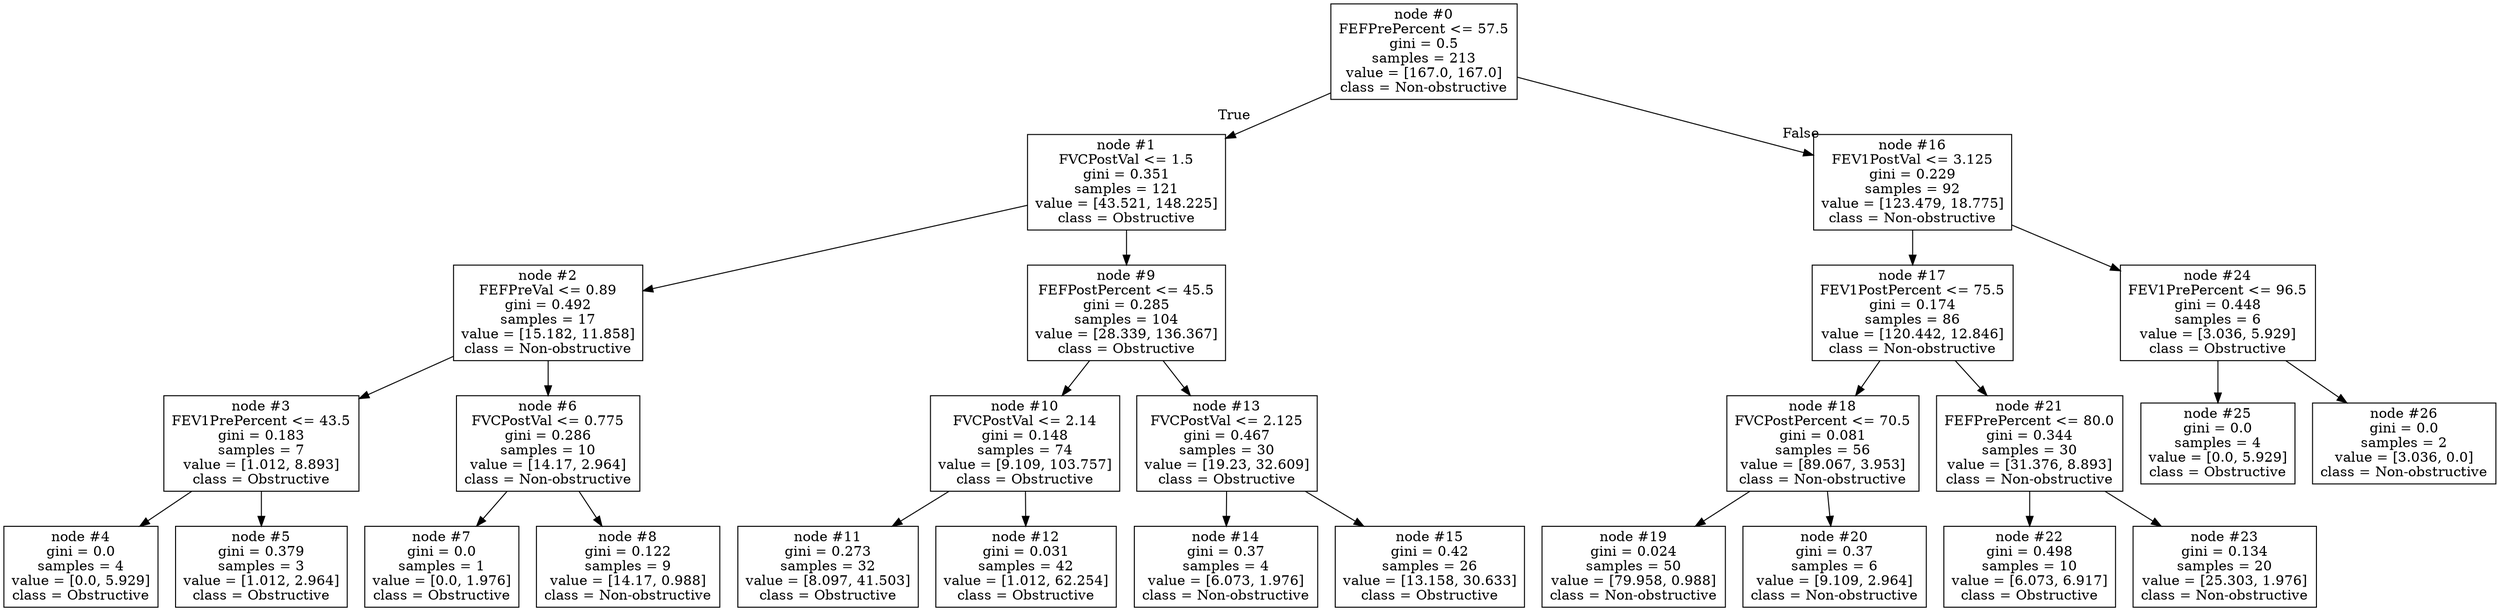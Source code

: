 digraph Tree {
node [shape=box] ;
0 [label="node #0\nFEFPrePercent <= 57.5\ngini = 0.5\nsamples = 213\nvalue = [167.0, 167.0]\nclass = Non-obstructive"] ;
1 [label="node #1\nFVCPostVal <= 1.5\ngini = 0.351\nsamples = 121\nvalue = [43.521, 148.225]\nclass = Obstructive"] ;
0 -> 1 [labeldistance=2.5, labelangle=45, headlabel="True"] ;
2 [label="node #2\nFEFPreVal <= 0.89\ngini = 0.492\nsamples = 17\nvalue = [15.182, 11.858]\nclass = Non-obstructive"] ;
1 -> 2 ;
3 [label="node #3\nFEV1PrePercent <= 43.5\ngini = 0.183\nsamples = 7\nvalue = [1.012, 8.893]\nclass = Obstructive"] ;
2 -> 3 ;
4 [label="node #4\ngini = 0.0\nsamples = 4\nvalue = [0.0, 5.929]\nclass = Obstructive"] ;
3 -> 4 ;
5 [label="node #5\ngini = 0.379\nsamples = 3\nvalue = [1.012, 2.964]\nclass = Obstructive"] ;
3 -> 5 ;
6 [label="node #6\nFVCPostVal <= 0.775\ngini = 0.286\nsamples = 10\nvalue = [14.17, 2.964]\nclass = Non-obstructive"] ;
2 -> 6 ;
7 [label="node #7\ngini = 0.0\nsamples = 1\nvalue = [0.0, 1.976]\nclass = Obstructive"] ;
6 -> 7 ;
8 [label="node #8\ngini = 0.122\nsamples = 9\nvalue = [14.17, 0.988]\nclass = Non-obstructive"] ;
6 -> 8 ;
9 [label="node #9\nFEFPostPercent <= 45.5\ngini = 0.285\nsamples = 104\nvalue = [28.339, 136.367]\nclass = Obstructive"] ;
1 -> 9 ;
10 [label="node #10\nFVCPostVal <= 2.14\ngini = 0.148\nsamples = 74\nvalue = [9.109, 103.757]\nclass = Obstructive"] ;
9 -> 10 ;
11 [label="node #11\ngini = 0.273\nsamples = 32\nvalue = [8.097, 41.503]\nclass = Obstructive"] ;
10 -> 11 ;
12 [label="node #12\ngini = 0.031\nsamples = 42\nvalue = [1.012, 62.254]\nclass = Obstructive"] ;
10 -> 12 ;
13 [label="node #13\nFVCPostVal <= 2.125\ngini = 0.467\nsamples = 30\nvalue = [19.23, 32.609]\nclass = Obstructive"] ;
9 -> 13 ;
14 [label="node #14\ngini = 0.37\nsamples = 4\nvalue = [6.073, 1.976]\nclass = Non-obstructive"] ;
13 -> 14 ;
15 [label="node #15\ngini = 0.42\nsamples = 26\nvalue = [13.158, 30.633]\nclass = Obstructive"] ;
13 -> 15 ;
16 [label="node #16\nFEV1PostVal <= 3.125\ngini = 0.229\nsamples = 92\nvalue = [123.479, 18.775]\nclass = Non-obstructive"] ;
0 -> 16 [labeldistance=2.5, labelangle=-45, headlabel="False"] ;
17 [label="node #17\nFEV1PostPercent <= 75.5\ngini = 0.174\nsamples = 86\nvalue = [120.442, 12.846]\nclass = Non-obstructive"] ;
16 -> 17 ;
18 [label="node #18\nFVCPostPercent <= 70.5\ngini = 0.081\nsamples = 56\nvalue = [89.067, 3.953]\nclass = Non-obstructive"] ;
17 -> 18 ;
19 [label="node #19\ngini = 0.024\nsamples = 50\nvalue = [79.958, 0.988]\nclass = Non-obstructive"] ;
18 -> 19 ;
20 [label="node #20\ngini = 0.37\nsamples = 6\nvalue = [9.109, 2.964]\nclass = Non-obstructive"] ;
18 -> 20 ;
21 [label="node #21\nFEFPrePercent <= 80.0\ngini = 0.344\nsamples = 30\nvalue = [31.376, 8.893]\nclass = Non-obstructive"] ;
17 -> 21 ;
22 [label="node #22\ngini = 0.498\nsamples = 10\nvalue = [6.073, 6.917]\nclass = Obstructive"] ;
21 -> 22 ;
23 [label="node #23\ngini = 0.134\nsamples = 20\nvalue = [25.303, 1.976]\nclass = Non-obstructive"] ;
21 -> 23 ;
24 [label="node #24\nFEV1PrePercent <= 96.5\ngini = 0.448\nsamples = 6\nvalue = [3.036, 5.929]\nclass = Obstructive"] ;
16 -> 24 ;
25 [label="node #25\ngini = 0.0\nsamples = 4\nvalue = [0.0, 5.929]\nclass = Obstructive"] ;
24 -> 25 ;
26 [label="node #26\ngini = 0.0\nsamples = 2\nvalue = [3.036, 0.0]\nclass = Non-obstructive"] ;
24 -> 26 ;
}